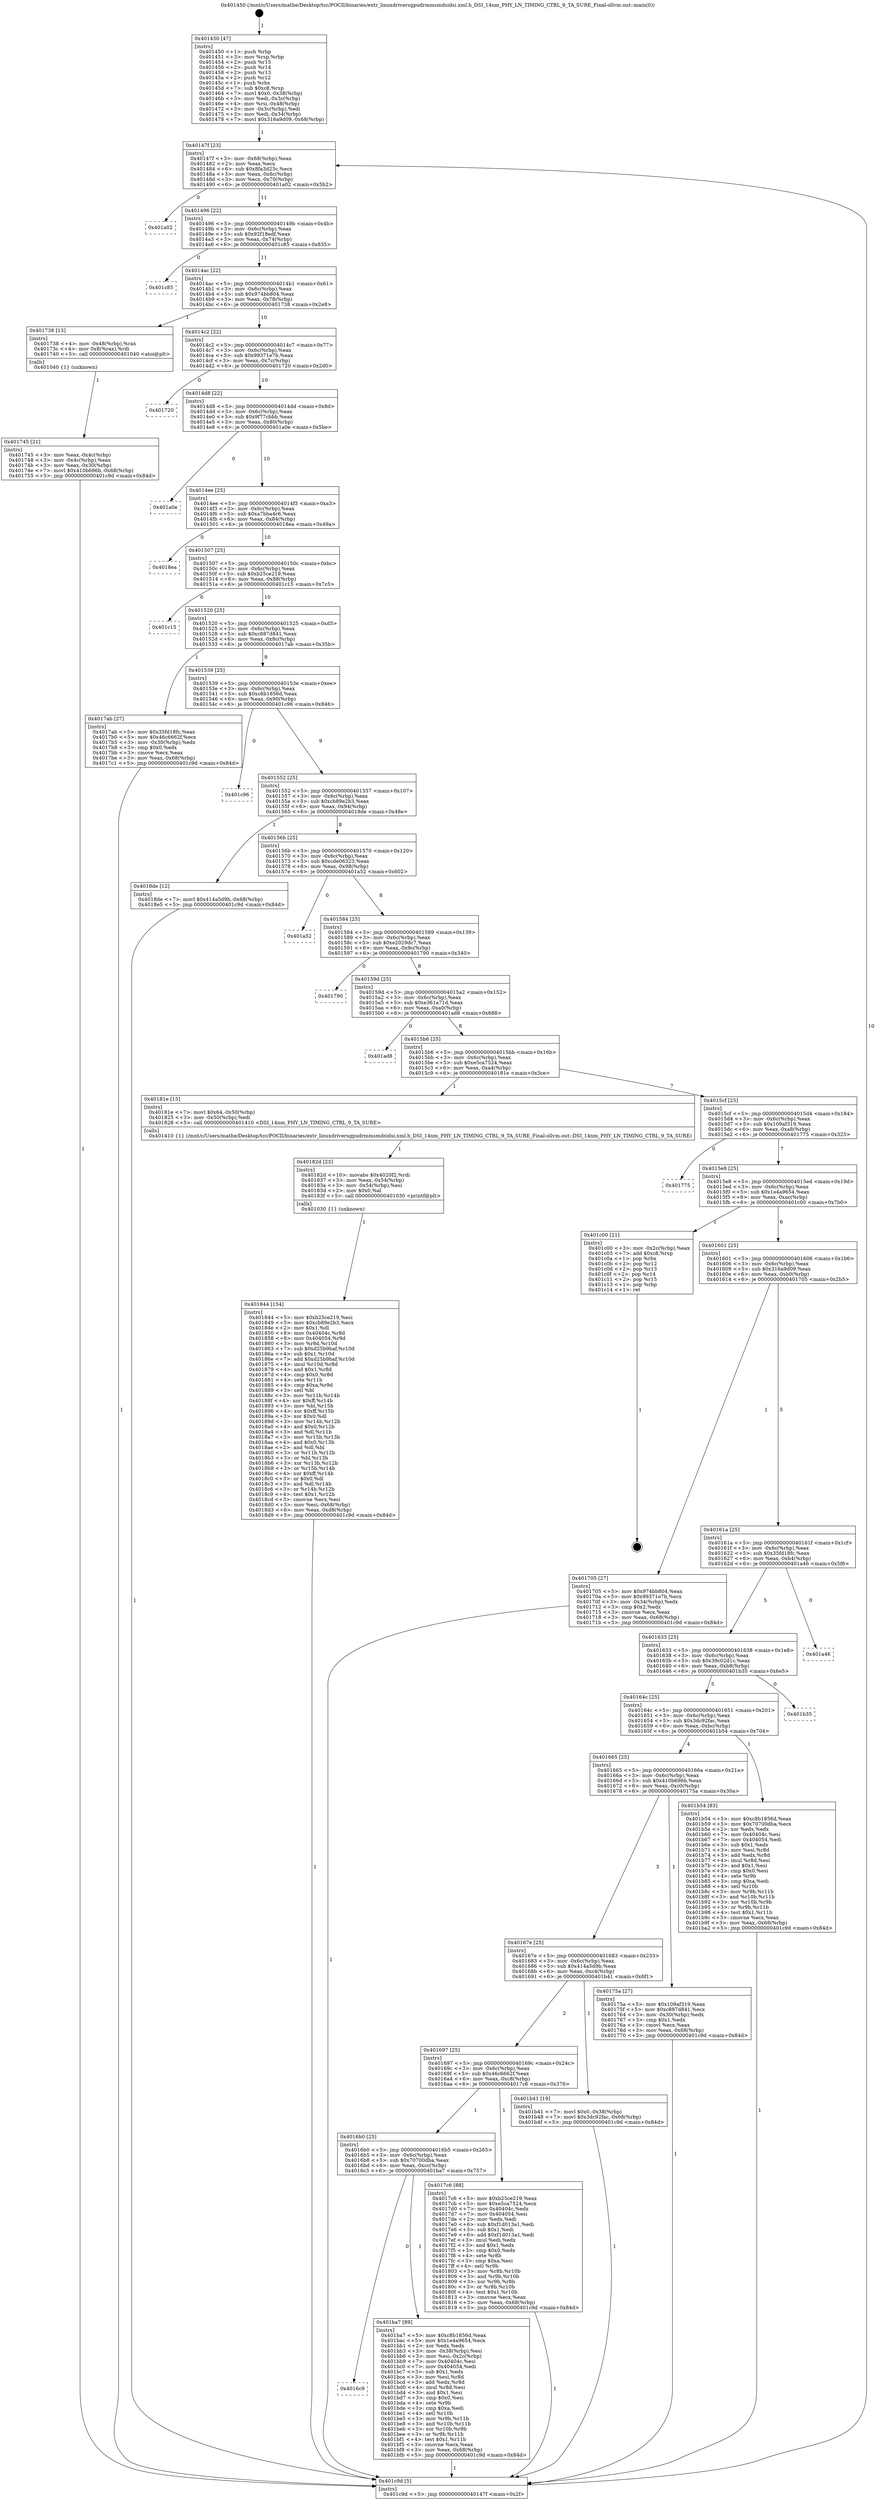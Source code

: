 digraph "0x401450" {
  label = "0x401450 (/mnt/c/Users/mathe/Desktop/tcc/POCII/binaries/extr_linuxdriversgpudrmmsmdsidsi.xml.h_DSI_14nm_PHY_LN_TIMING_CTRL_9_TA_SURE_Final-ollvm.out::main(0))"
  labelloc = "t"
  node[shape=record]

  Entry [label="",width=0.3,height=0.3,shape=circle,fillcolor=black,style=filled]
  "0x40147f" [label="{
     0x40147f [23]\l
     | [instrs]\l
     &nbsp;&nbsp;0x40147f \<+3\>: mov -0x68(%rbp),%eax\l
     &nbsp;&nbsp;0x401482 \<+2\>: mov %eax,%ecx\l
     &nbsp;&nbsp;0x401484 \<+6\>: sub $0x8fa3d23c,%ecx\l
     &nbsp;&nbsp;0x40148a \<+3\>: mov %eax,-0x6c(%rbp)\l
     &nbsp;&nbsp;0x40148d \<+3\>: mov %ecx,-0x70(%rbp)\l
     &nbsp;&nbsp;0x401490 \<+6\>: je 0000000000401a02 \<main+0x5b2\>\l
  }"]
  "0x401a02" [label="{
     0x401a02\l
  }", style=dashed]
  "0x401496" [label="{
     0x401496 [22]\l
     | [instrs]\l
     &nbsp;&nbsp;0x401496 \<+5\>: jmp 000000000040149b \<main+0x4b\>\l
     &nbsp;&nbsp;0x40149b \<+3\>: mov -0x6c(%rbp),%eax\l
     &nbsp;&nbsp;0x40149e \<+5\>: sub $0x92f18edf,%eax\l
     &nbsp;&nbsp;0x4014a3 \<+3\>: mov %eax,-0x74(%rbp)\l
     &nbsp;&nbsp;0x4014a6 \<+6\>: je 0000000000401c85 \<main+0x835\>\l
  }"]
  Exit [label="",width=0.3,height=0.3,shape=circle,fillcolor=black,style=filled,peripheries=2]
  "0x401c85" [label="{
     0x401c85\l
  }", style=dashed]
  "0x4014ac" [label="{
     0x4014ac [22]\l
     | [instrs]\l
     &nbsp;&nbsp;0x4014ac \<+5\>: jmp 00000000004014b1 \<main+0x61\>\l
     &nbsp;&nbsp;0x4014b1 \<+3\>: mov -0x6c(%rbp),%eax\l
     &nbsp;&nbsp;0x4014b4 \<+5\>: sub $0x974bb804,%eax\l
     &nbsp;&nbsp;0x4014b9 \<+3\>: mov %eax,-0x78(%rbp)\l
     &nbsp;&nbsp;0x4014bc \<+6\>: je 0000000000401738 \<main+0x2e8\>\l
  }"]
  "0x4016c9" [label="{
     0x4016c9\l
  }", style=dashed]
  "0x401738" [label="{
     0x401738 [13]\l
     | [instrs]\l
     &nbsp;&nbsp;0x401738 \<+4\>: mov -0x48(%rbp),%rax\l
     &nbsp;&nbsp;0x40173c \<+4\>: mov 0x8(%rax),%rdi\l
     &nbsp;&nbsp;0x401740 \<+5\>: call 0000000000401040 \<atoi@plt\>\l
     | [calls]\l
     &nbsp;&nbsp;0x401040 \{1\} (unknown)\l
  }"]
  "0x4014c2" [label="{
     0x4014c2 [22]\l
     | [instrs]\l
     &nbsp;&nbsp;0x4014c2 \<+5\>: jmp 00000000004014c7 \<main+0x77\>\l
     &nbsp;&nbsp;0x4014c7 \<+3\>: mov -0x6c(%rbp),%eax\l
     &nbsp;&nbsp;0x4014ca \<+5\>: sub $0x99371e7b,%eax\l
     &nbsp;&nbsp;0x4014cf \<+3\>: mov %eax,-0x7c(%rbp)\l
     &nbsp;&nbsp;0x4014d2 \<+6\>: je 0000000000401720 \<main+0x2d0\>\l
  }"]
  "0x401ba7" [label="{
     0x401ba7 [89]\l
     | [instrs]\l
     &nbsp;&nbsp;0x401ba7 \<+5\>: mov $0xc8b1856d,%eax\l
     &nbsp;&nbsp;0x401bac \<+5\>: mov $0x1e4a9654,%ecx\l
     &nbsp;&nbsp;0x401bb1 \<+2\>: xor %edx,%edx\l
     &nbsp;&nbsp;0x401bb3 \<+3\>: mov -0x38(%rbp),%esi\l
     &nbsp;&nbsp;0x401bb6 \<+3\>: mov %esi,-0x2c(%rbp)\l
     &nbsp;&nbsp;0x401bb9 \<+7\>: mov 0x40404c,%esi\l
     &nbsp;&nbsp;0x401bc0 \<+7\>: mov 0x404054,%edi\l
     &nbsp;&nbsp;0x401bc7 \<+3\>: sub $0x1,%edx\l
     &nbsp;&nbsp;0x401bca \<+3\>: mov %esi,%r8d\l
     &nbsp;&nbsp;0x401bcd \<+3\>: add %edx,%r8d\l
     &nbsp;&nbsp;0x401bd0 \<+4\>: imul %r8d,%esi\l
     &nbsp;&nbsp;0x401bd4 \<+3\>: and $0x1,%esi\l
     &nbsp;&nbsp;0x401bd7 \<+3\>: cmp $0x0,%esi\l
     &nbsp;&nbsp;0x401bda \<+4\>: sete %r9b\l
     &nbsp;&nbsp;0x401bde \<+3\>: cmp $0xa,%edi\l
     &nbsp;&nbsp;0x401be1 \<+4\>: setl %r10b\l
     &nbsp;&nbsp;0x401be5 \<+3\>: mov %r9b,%r11b\l
     &nbsp;&nbsp;0x401be8 \<+3\>: and %r10b,%r11b\l
     &nbsp;&nbsp;0x401beb \<+3\>: xor %r10b,%r9b\l
     &nbsp;&nbsp;0x401bee \<+3\>: or %r9b,%r11b\l
     &nbsp;&nbsp;0x401bf1 \<+4\>: test $0x1,%r11b\l
     &nbsp;&nbsp;0x401bf5 \<+3\>: cmovne %ecx,%eax\l
     &nbsp;&nbsp;0x401bf8 \<+3\>: mov %eax,-0x68(%rbp)\l
     &nbsp;&nbsp;0x401bfb \<+5\>: jmp 0000000000401c9d \<main+0x84d\>\l
  }"]
  "0x401720" [label="{
     0x401720\l
  }", style=dashed]
  "0x4014d8" [label="{
     0x4014d8 [22]\l
     | [instrs]\l
     &nbsp;&nbsp;0x4014d8 \<+5\>: jmp 00000000004014dd \<main+0x8d\>\l
     &nbsp;&nbsp;0x4014dd \<+3\>: mov -0x6c(%rbp),%eax\l
     &nbsp;&nbsp;0x4014e0 \<+5\>: sub $0x9f77cbbb,%eax\l
     &nbsp;&nbsp;0x4014e5 \<+3\>: mov %eax,-0x80(%rbp)\l
     &nbsp;&nbsp;0x4014e8 \<+6\>: je 0000000000401a0e \<main+0x5be\>\l
  }"]
  "0x401844" [label="{
     0x401844 [154]\l
     | [instrs]\l
     &nbsp;&nbsp;0x401844 \<+5\>: mov $0xb25ce219,%esi\l
     &nbsp;&nbsp;0x401849 \<+5\>: mov $0xcb89e2b3,%ecx\l
     &nbsp;&nbsp;0x40184e \<+2\>: mov $0x1,%dl\l
     &nbsp;&nbsp;0x401850 \<+8\>: mov 0x40404c,%r8d\l
     &nbsp;&nbsp;0x401858 \<+8\>: mov 0x404054,%r9d\l
     &nbsp;&nbsp;0x401860 \<+3\>: mov %r8d,%r10d\l
     &nbsp;&nbsp;0x401863 \<+7\>: sub $0xd25b9baf,%r10d\l
     &nbsp;&nbsp;0x40186a \<+4\>: sub $0x1,%r10d\l
     &nbsp;&nbsp;0x40186e \<+7\>: add $0xd25b9baf,%r10d\l
     &nbsp;&nbsp;0x401875 \<+4\>: imul %r10d,%r8d\l
     &nbsp;&nbsp;0x401879 \<+4\>: and $0x1,%r8d\l
     &nbsp;&nbsp;0x40187d \<+4\>: cmp $0x0,%r8d\l
     &nbsp;&nbsp;0x401881 \<+4\>: sete %r11b\l
     &nbsp;&nbsp;0x401885 \<+4\>: cmp $0xa,%r9d\l
     &nbsp;&nbsp;0x401889 \<+3\>: setl %bl\l
     &nbsp;&nbsp;0x40188c \<+3\>: mov %r11b,%r14b\l
     &nbsp;&nbsp;0x40188f \<+4\>: xor $0xff,%r14b\l
     &nbsp;&nbsp;0x401893 \<+3\>: mov %bl,%r15b\l
     &nbsp;&nbsp;0x401896 \<+4\>: xor $0xff,%r15b\l
     &nbsp;&nbsp;0x40189a \<+3\>: xor $0x0,%dl\l
     &nbsp;&nbsp;0x40189d \<+3\>: mov %r14b,%r12b\l
     &nbsp;&nbsp;0x4018a0 \<+4\>: and $0x0,%r12b\l
     &nbsp;&nbsp;0x4018a4 \<+3\>: and %dl,%r11b\l
     &nbsp;&nbsp;0x4018a7 \<+3\>: mov %r15b,%r13b\l
     &nbsp;&nbsp;0x4018aa \<+4\>: and $0x0,%r13b\l
     &nbsp;&nbsp;0x4018ae \<+2\>: and %dl,%bl\l
     &nbsp;&nbsp;0x4018b0 \<+3\>: or %r11b,%r12b\l
     &nbsp;&nbsp;0x4018b3 \<+3\>: or %bl,%r13b\l
     &nbsp;&nbsp;0x4018b6 \<+3\>: xor %r13b,%r12b\l
     &nbsp;&nbsp;0x4018b9 \<+3\>: or %r15b,%r14b\l
     &nbsp;&nbsp;0x4018bc \<+4\>: xor $0xff,%r14b\l
     &nbsp;&nbsp;0x4018c0 \<+3\>: or $0x0,%dl\l
     &nbsp;&nbsp;0x4018c3 \<+3\>: and %dl,%r14b\l
     &nbsp;&nbsp;0x4018c6 \<+3\>: or %r14b,%r12b\l
     &nbsp;&nbsp;0x4018c9 \<+4\>: test $0x1,%r12b\l
     &nbsp;&nbsp;0x4018cd \<+3\>: cmovne %ecx,%esi\l
     &nbsp;&nbsp;0x4018d0 \<+3\>: mov %esi,-0x68(%rbp)\l
     &nbsp;&nbsp;0x4018d3 \<+6\>: mov %eax,-0xd8(%rbp)\l
     &nbsp;&nbsp;0x4018d9 \<+5\>: jmp 0000000000401c9d \<main+0x84d\>\l
  }"]
  "0x401a0e" [label="{
     0x401a0e\l
  }", style=dashed]
  "0x4014ee" [label="{
     0x4014ee [25]\l
     | [instrs]\l
     &nbsp;&nbsp;0x4014ee \<+5\>: jmp 00000000004014f3 \<main+0xa3\>\l
     &nbsp;&nbsp;0x4014f3 \<+3\>: mov -0x6c(%rbp),%eax\l
     &nbsp;&nbsp;0x4014f6 \<+5\>: sub $0xa7bba4c6,%eax\l
     &nbsp;&nbsp;0x4014fb \<+6\>: mov %eax,-0x84(%rbp)\l
     &nbsp;&nbsp;0x401501 \<+6\>: je 00000000004018ea \<main+0x49a\>\l
  }"]
  "0x40182d" [label="{
     0x40182d [23]\l
     | [instrs]\l
     &nbsp;&nbsp;0x40182d \<+10\>: movabs $0x4020f2,%rdi\l
     &nbsp;&nbsp;0x401837 \<+3\>: mov %eax,-0x54(%rbp)\l
     &nbsp;&nbsp;0x40183a \<+3\>: mov -0x54(%rbp),%esi\l
     &nbsp;&nbsp;0x40183d \<+2\>: mov $0x0,%al\l
     &nbsp;&nbsp;0x40183f \<+5\>: call 0000000000401030 \<printf@plt\>\l
     | [calls]\l
     &nbsp;&nbsp;0x401030 \{1\} (unknown)\l
  }"]
  "0x4018ea" [label="{
     0x4018ea\l
  }", style=dashed]
  "0x401507" [label="{
     0x401507 [25]\l
     | [instrs]\l
     &nbsp;&nbsp;0x401507 \<+5\>: jmp 000000000040150c \<main+0xbc\>\l
     &nbsp;&nbsp;0x40150c \<+3\>: mov -0x6c(%rbp),%eax\l
     &nbsp;&nbsp;0x40150f \<+5\>: sub $0xb25ce219,%eax\l
     &nbsp;&nbsp;0x401514 \<+6\>: mov %eax,-0x88(%rbp)\l
     &nbsp;&nbsp;0x40151a \<+6\>: je 0000000000401c15 \<main+0x7c5\>\l
  }"]
  "0x4016b0" [label="{
     0x4016b0 [25]\l
     | [instrs]\l
     &nbsp;&nbsp;0x4016b0 \<+5\>: jmp 00000000004016b5 \<main+0x265\>\l
     &nbsp;&nbsp;0x4016b5 \<+3\>: mov -0x6c(%rbp),%eax\l
     &nbsp;&nbsp;0x4016b8 \<+5\>: sub $0x70700dba,%eax\l
     &nbsp;&nbsp;0x4016bd \<+6\>: mov %eax,-0xcc(%rbp)\l
     &nbsp;&nbsp;0x4016c3 \<+6\>: je 0000000000401ba7 \<main+0x757\>\l
  }"]
  "0x401c15" [label="{
     0x401c15\l
  }", style=dashed]
  "0x401520" [label="{
     0x401520 [25]\l
     | [instrs]\l
     &nbsp;&nbsp;0x401520 \<+5\>: jmp 0000000000401525 \<main+0xd5\>\l
     &nbsp;&nbsp;0x401525 \<+3\>: mov -0x6c(%rbp),%eax\l
     &nbsp;&nbsp;0x401528 \<+5\>: sub $0xc887d841,%eax\l
     &nbsp;&nbsp;0x40152d \<+6\>: mov %eax,-0x8c(%rbp)\l
     &nbsp;&nbsp;0x401533 \<+6\>: je 00000000004017ab \<main+0x35b\>\l
  }"]
  "0x4017c6" [label="{
     0x4017c6 [88]\l
     | [instrs]\l
     &nbsp;&nbsp;0x4017c6 \<+5\>: mov $0xb25ce219,%eax\l
     &nbsp;&nbsp;0x4017cb \<+5\>: mov $0xe5ca7524,%ecx\l
     &nbsp;&nbsp;0x4017d0 \<+7\>: mov 0x40404c,%edx\l
     &nbsp;&nbsp;0x4017d7 \<+7\>: mov 0x404054,%esi\l
     &nbsp;&nbsp;0x4017de \<+2\>: mov %edx,%edi\l
     &nbsp;&nbsp;0x4017e0 \<+6\>: sub $0xf1d013a1,%edi\l
     &nbsp;&nbsp;0x4017e6 \<+3\>: sub $0x1,%edi\l
     &nbsp;&nbsp;0x4017e9 \<+6\>: add $0xf1d013a1,%edi\l
     &nbsp;&nbsp;0x4017ef \<+3\>: imul %edi,%edx\l
     &nbsp;&nbsp;0x4017f2 \<+3\>: and $0x1,%edx\l
     &nbsp;&nbsp;0x4017f5 \<+3\>: cmp $0x0,%edx\l
     &nbsp;&nbsp;0x4017f8 \<+4\>: sete %r8b\l
     &nbsp;&nbsp;0x4017fc \<+3\>: cmp $0xa,%esi\l
     &nbsp;&nbsp;0x4017ff \<+4\>: setl %r9b\l
     &nbsp;&nbsp;0x401803 \<+3\>: mov %r8b,%r10b\l
     &nbsp;&nbsp;0x401806 \<+3\>: and %r9b,%r10b\l
     &nbsp;&nbsp;0x401809 \<+3\>: xor %r9b,%r8b\l
     &nbsp;&nbsp;0x40180c \<+3\>: or %r8b,%r10b\l
     &nbsp;&nbsp;0x40180f \<+4\>: test $0x1,%r10b\l
     &nbsp;&nbsp;0x401813 \<+3\>: cmovne %ecx,%eax\l
     &nbsp;&nbsp;0x401816 \<+3\>: mov %eax,-0x68(%rbp)\l
     &nbsp;&nbsp;0x401819 \<+5\>: jmp 0000000000401c9d \<main+0x84d\>\l
  }"]
  "0x4017ab" [label="{
     0x4017ab [27]\l
     | [instrs]\l
     &nbsp;&nbsp;0x4017ab \<+5\>: mov $0x35fd18fc,%eax\l
     &nbsp;&nbsp;0x4017b0 \<+5\>: mov $0x46c6662f,%ecx\l
     &nbsp;&nbsp;0x4017b5 \<+3\>: mov -0x30(%rbp),%edx\l
     &nbsp;&nbsp;0x4017b8 \<+3\>: cmp $0x0,%edx\l
     &nbsp;&nbsp;0x4017bb \<+3\>: cmove %ecx,%eax\l
     &nbsp;&nbsp;0x4017be \<+3\>: mov %eax,-0x68(%rbp)\l
     &nbsp;&nbsp;0x4017c1 \<+5\>: jmp 0000000000401c9d \<main+0x84d\>\l
  }"]
  "0x401539" [label="{
     0x401539 [25]\l
     | [instrs]\l
     &nbsp;&nbsp;0x401539 \<+5\>: jmp 000000000040153e \<main+0xee\>\l
     &nbsp;&nbsp;0x40153e \<+3\>: mov -0x6c(%rbp),%eax\l
     &nbsp;&nbsp;0x401541 \<+5\>: sub $0xc8b1856d,%eax\l
     &nbsp;&nbsp;0x401546 \<+6\>: mov %eax,-0x90(%rbp)\l
     &nbsp;&nbsp;0x40154c \<+6\>: je 0000000000401c96 \<main+0x846\>\l
  }"]
  "0x401697" [label="{
     0x401697 [25]\l
     | [instrs]\l
     &nbsp;&nbsp;0x401697 \<+5\>: jmp 000000000040169c \<main+0x24c\>\l
     &nbsp;&nbsp;0x40169c \<+3\>: mov -0x6c(%rbp),%eax\l
     &nbsp;&nbsp;0x40169f \<+5\>: sub $0x46c6662f,%eax\l
     &nbsp;&nbsp;0x4016a4 \<+6\>: mov %eax,-0xc8(%rbp)\l
     &nbsp;&nbsp;0x4016aa \<+6\>: je 00000000004017c6 \<main+0x376\>\l
  }"]
  "0x401c96" [label="{
     0x401c96\l
  }", style=dashed]
  "0x401552" [label="{
     0x401552 [25]\l
     | [instrs]\l
     &nbsp;&nbsp;0x401552 \<+5\>: jmp 0000000000401557 \<main+0x107\>\l
     &nbsp;&nbsp;0x401557 \<+3\>: mov -0x6c(%rbp),%eax\l
     &nbsp;&nbsp;0x40155a \<+5\>: sub $0xcb89e2b3,%eax\l
     &nbsp;&nbsp;0x40155f \<+6\>: mov %eax,-0x94(%rbp)\l
     &nbsp;&nbsp;0x401565 \<+6\>: je 00000000004018de \<main+0x48e\>\l
  }"]
  "0x401b41" [label="{
     0x401b41 [19]\l
     | [instrs]\l
     &nbsp;&nbsp;0x401b41 \<+7\>: movl $0x0,-0x38(%rbp)\l
     &nbsp;&nbsp;0x401b48 \<+7\>: movl $0x3dc92fac,-0x68(%rbp)\l
     &nbsp;&nbsp;0x401b4f \<+5\>: jmp 0000000000401c9d \<main+0x84d\>\l
  }"]
  "0x4018de" [label="{
     0x4018de [12]\l
     | [instrs]\l
     &nbsp;&nbsp;0x4018de \<+7\>: movl $0x414a5d9b,-0x68(%rbp)\l
     &nbsp;&nbsp;0x4018e5 \<+5\>: jmp 0000000000401c9d \<main+0x84d\>\l
  }"]
  "0x40156b" [label="{
     0x40156b [25]\l
     | [instrs]\l
     &nbsp;&nbsp;0x40156b \<+5\>: jmp 0000000000401570 \<main+0x120\>\l
     &nbsp;&nbsp;0x401570 \<+3\>: mov -0x6c(%rbp),%eax\l
     &nbsp;&nbsp;0x401573 \<+5\>: sub $0xcde06323,%eax\l
     &nbsp;&nbsp;0x401578 \<+6\>: mov %eax,-0x98(%rbp)\l
     &nbsp;&nbsp;0x40157e \<+6\>: je 0000000000401a52 \<main+0x602\>\l
  }"]
  "0x40167e" [label="{
     0x40167e [25]\l
     | [instrs]\l
     &nbsp;&nbsp;0x40167e \<+5\>: jmp 0000000000401683 \<main+0x233\>\l
     &nbsp;&nbsp;0x401683 \<+3\>: mov -0x6c(%rbp),%eax\l
     &nbsp;&nbsp;0x401686 \<+5\>: sub $0x414a5d9b,%eax\l
     &nbsp;&nbsp;0x40168b \<+6\>: mov %eax,-0xc4(%rbp)\l
     &nbsp;&nbsp;0x401691 \<+6\>: je 0000000000401b41 \<main+0x6f1\>\l
  }"]
  "0x401a52" [label="{
     0x401a52\l
  }", style=dashed]
  "0x401584" [label="{
     0x401584 [25]\l
     | [instrs]\l
     &nbsp;&nbsp;0x401584 \<+5\>: jmp 0000000000401589 \<main+0x139\>\l
     &nbsp;&nbsp;0x401589 \<+3\>: mov -0x6c(%rbp),%eax\l
     &nbsp;&nbsp;0x40158c \<+5\>: sub $0xe2029dc7,%eax\l
     &nbsp;&nbsp;0x401591 \<+6\>: mov %eax,-0x9c(%rbp)\l
     &nbsp;&nbsp;0x401597 \<+6\>: je 0000000000401790 \<main+0x340\>\l
  }"]
  "0x40175a" [label="{
     0x40175a [27]\l
     | [instrs]\l
     &nbsp;&nbsp;0x40175a \<+5\>: mov $0x109af319,%eax\l
     &nbsp;&nbsp;0x40175f \<+5\>: mov $0xc887d841,%ecx\l
     &nbsp;&nbsp;0x401764 \<+3\>: mov -0x30(%rbp),%edx\l
     &nbsp;&nbsp;0x401767 \<+3\>: cmp $0x1,%edx\l
     &nbsp;&nbsp;0x40176a \<+3\>: cmovl %ecx,%eax\l
     &nbsp;&nbsp;0x40176d \<+3\>: mov %eax,-0x68(%rbp)\l
     &nbsp;&nbsp;0x401770 \<+5\>: jmp 0000000000401c9d \<main+0x84d\>\l
  }"]
  "0x401790" [label="{
     0x401790\l
  }", style=dashed]
  "0x40159d" [label="{
     0x40159d [25]\l
     | [instrs]\l
     &nbsp;&nbsp;0x40159d \<+5\>: jmp 00000000004015a2 \<main+0x152\>\l
     &nbsp;&nbsp;0x4015a2 \<+3\>: mov -0x6c(%rbp),%eax\l
     &nbsp;&nbsp;0x4015a5 \<+5\>: sub $0xe361a71d,%eax\l
     &nbsp;&nbsp;0x4015aa \<+6\>: mov %eax,-0xa0(%rbp)\l
     &nbsp;&nbsp;0x4015b0 \<+6\>: je 0000000000401ad8 \<main+0x688\>\l
  }"]
  "0x401665" [label="{
     0x401665 [25]\l
     | [instrs]\l
     &nbsp;&nbsp;0x401665 \<+5\>: jmp 000000000040166a \<main+0x21a\>\l
     &nbsp;&nbsp;0x40166a \<+3\>: mov -0x6c(%rbp),%eax\l
     &nbsp;&nbsp;0x40166d \<+5\>: sub $0x410b696b,%eax\l
     &nbsp;&nbsp;0x401672 \<+6\>: mov %eax,-0xc0(%rbp)\l
     &nbsp;&nbsp;0x401678 \<+6\>: je 000000000040175a \<main+0x30a\>\l
  }"]
  "0x401ad8" [label="{
     0x401ad8\l
  }", style=dashed]
  "0x4015b6" [label="{
     0x4015b6 [25]\l
     | [instrs]\l
     &nbsp;&nbsp;0x4015b6 \<+5\>: jmp 00000000004015bb \<main+0x16b\>\l
     &nbsp;&nbsp;0x4015bb \<+3\>: mov -0x6c(%rbp),%eax\l
     &nbsp;&nbsp;0x4015be \<+5\>: sub $0xe5ca7524,%eax\l
     &nbsp;&nbsp;0x4015c3 \<+6\>: mov %eax,-0xa4(%rbp)\l
     &nbsp;&nbsp;0x4015c9 \<+6\>: je 000000000040181e \<main+0x3ce\>\l
  }"]
  "0x401b54" [label="{
     0x401b54 [83]\l
     | [instrs]\l
     &nbsp;&nbsp;0x401b54 \<+5\>: mov $0xc8b1856d,%eax\l
     &nbsp;&nbsp;0x401b59 \<+5\>: mov $0x70700dba,%ecx\l
     &nbsp;&nbsp;0x401b5e \<+2\>: xor %edx,%edx\l
     &nbsp;&nbsp;0x401b60 \<+7\>: mov 0x40404c,%esi\l
     &nbsp;&nbsp;0x401b67 \<+7\>: mov 0x404054,%edi\l
     &nbsp;&nbsp;0x401b6e \<+3\>: sub $0x1,%edx\l
     &nbsp;&nbsp;0x401b71 \<+3\>: mov %esi,%r8d\l
     &nbsp;&nbsp;0x401b74 \<+3\>: add %edx,%r8d\l
     &nbsp;&nbsp;0x401b77 \<+4\>: imul %r8d,%esi\l
     &nbsp;&nbsp;0x401b7b \<+3\>: and $0x1,%esi\l
     &nbsp;&nbsp;0x401b7e \<+3\>: cmp $0x0,%esi\l
     &nbsp;&nbsp;0x401b81 \<+4\>: sete %r9b\l
     &nbsp;&nbsp;0x401b85 \<+3\>: cmp $0xa,%edi\l
     &nbsp;&nbsp;0x401b88 \<+4\>: setl %r10b\l
     &nbsp;&nbsp;0x401b8c \<+3\>: mov %r9b,%r11b\l
     &nbsp;&nbsp;0x401b8f \<+3\>: and %r10b,%r11b\l
     &nbsp;&nbsp;0x401b92 \<+3\>: xor %r10b,%r9b\l
     &nbsp;&nbsp;0x401b95 \<+3\>: or %r9b,%r11b\l
     &nbsp;&nbsp;0x401b98 \<+4\>: test $0x1,%r11b\l
     &nbsp;&nbsp;0x401b9c \<+3\>: cmovne %ecx,%eax\l
     &nbsp;&nbsp;0x401b9f \<+3\>: mov %eax,-0x68(%rbp)\l
     &nbsp;&nbsp;0x401ba2 \<+5\>: jmp 0000000000401c9d \<main+0x84d\>\l
  }"]
  "0x40181e" [label="{
     0x40181e [15]\l
     | [instrs]\l
     &nbsp;&nbsp;0x40181e \<+7\>: movl $0x64,-0x50(%rbp)\l
     &nbsp;&nbsp;0x401825 \<+3\>: mov -0x50(%rbp),%edi\l
     &nbsp;&nbsp;0x401828 \<+5\>: call 0000000000401410 \<DSI_14nm_PHY_LN_TIMING_CTRL_9_TA_SURE\>\l
     | [calls]\l
     &nbsp;&nbsp;0x401410 \{1\} (/mnt/c/Users/mathe/Desktop/tcc/POCII/binaries/extr_linuxdriversgpudrmmsmdsidsi.xml.h_DSI_14nm_PHY_LN_TIMING_CTRL_9_TA_SURE_Final-ollvm.out::DSI_14nm_PHY_LN_TIMING_CTRL_9_TA_SURE)\l
  }"]
  "0x4015cf" [label="{
     0x4015cf [25]\l
     | [instrs]\l
     &nbsp;&nbsp;0x4015cf \<+5\>: jmp 00000000004015d4 \<main+0x184\>\l
     &nbsp;&nbsp;0x4015d4 \<+3\>: mov -0x6c(%rbp),%eax\l
     &nbsp;&nbsp;0x4015d7 \<+5\>: sub $0x109af319,%eax\l
     &nbsp;&nbsp;0x4015dc \<+6\>: mov %eax,-0xa8(%rbp)\l
     &nbsp;&nbsp;0x4015e2 \<+6\>: je 0000000000401775 \<main+0x325\>\l
  }"]
  "0x40164c" [label="{
     0x40164c [25]\l
     | [instrs]\l
     &nbsp;&nbsp;0x40164c \<+5\>: jmp 0000000000401651 \<main+0x201\>\l
     &nbsp;&nbsp;0x401651 \<+3\>: mov -0x6c(%rbp),%eax\l
     &nbsp;&nbsp;0x401654 \<+5\>: sub $0x3dc92fac,%eax\l
     &nbsp;&nbsp;0x401659 \<+6\>: mov %eax,-0xbc(%rbp)\l
     &nbsp;&nbsp;0x40165f \<+6\>: je 0000000000401b54 \<main+0x704\>\l
  }"]
  "0x401775" [label="{
     0x401775\l
  }", style=dashed]
  "0x4015e8" [label="{
     0x4015e8 [25]\l
     | [instrs]\l
     &nbsp;&nbsp;0x4015e8 \<+5\>: jmp 00000000004015ed \<main+0x19d\>\l
     &nbsp;&nbsp;0x4015ed \<+3\>: mov -0x6c(%rbp),%eax\l
     &nbsp;&nbsp;0x4015f0 \<+5\>: sub $0x1e4a9654,%eax\l
     &nbsp;&nbsp;0x4015f5 \<+6\>: mov %eax,-0xac(%rbp)\l
     &nbsp;&nbsp;0x4015fb \<+6\>: je 0000000000401c00 \<main+0x7b0\>\l
  }"]
  "0x401b35" [label="{
     0x401b35\l
  }", style=dashed]
  "0x401c00" [label="{
     0x401c00 [21]\l
     | [instrs]\l
     &nbsp;&nbsp;0x401c00 \<+3\>: mov -0x2c(%rbp),%eax\l
     &nbsp;&nbsp;0x401c03 \<+7\>: add $0xc8,%rsp\l
     &nbsp;&nbsp;0x401c0a \<+1\>: pop %rbx\l
     &nbsp;&nbsp;0x401c0b \<+2\>: pop %r12\l
     &nbsp;&nbsp;0x401c0d \<+2\>: pop %r13\l
     &nbsp;&nbsp;0x401c0f \<+2\>: pop %r14\l
     &nbsp;&nbsp;0x401c11 \<+2\>: pop %r15\l
     &nbsp;&nbsp;0x401c13 \<+1\>: pop %rbp\l
     &nbsp;&nbsp;0x401c14 \<+1\>: ret\l
  }"]
  "0x401601" [label="{
     0x401601 [25]\l
     | [instrs]\l
     &nbsp;&nbsp;0x401601 \<+5\>: jmp 0000000000401606 \<main+0x1b6\>\l
     &nbsp;&nbsp;0x401606 \<+3\>: mov -0x6c(%rbp),%eax\l
     &nbsp;&nbsp;0x401609 \<+5\>: sub $0x316a9d09,%eax\l
     &nbsp;&nbsp;0x40160e \<+6\>: mov %eax,-0xb0(%rbp)\l
     &nbsp;&nbsp;0x401614 \<+6\>: je 0000000000401705 \<main+0x2b5\>\l
  }"]
  "0x401633" [label="{
     0x401633 [25]\l
     | [instrs]\l
     &nbsp;&nbsp;0x401633 \<+5\>: jmp 0000000000401638 \<main+0x1e8\>\l
     &nbsp;&nbsp;0x401638 \<+3\>: mov -0x6c(%rbp),%eax\l
     &nbsp;&nbsp;0x40163b \<+5\>: sub $0x39c02d1c,%eax\l
     &nbsp;&nbsp;0x401640 \<+6\>: mov %eax,-0xb8(%rbp)\l
     &nbsp;&nbsp;0x401646 \<+6\>: je 0000000000401b35 \<main+0x6e5\>\l
  }"]
  "0x401705" [label="{
     0x401705 [27]\l
     | [instrs]\l
     &nbsp;&nbsp;0x401705 \<+5\>: mov $0x974bb804,%eax\l
     &nbsp;&nbsp;0x40170a \<+5\>: mov $0x99371e7b,%ecx\l
     &nbsp;&nbsp;0x40170f \<+3\>: mov -0x34(%rbp),%edx\l
     &nbsp;&nbsp;0x401712 \<+3\>: cmp $0x2,%edx\l
     &nbsp;&nbsp;0x401715 \<+3\>: cmovne %ecx,%eax\l
     &nbsp;&nbsp;0x401718 \<+3\>: mov %eax,-0x68(%rbp)\l
     &nbsp;&nbsp;0x40171b \<+5\>: jmp 0000000000401c9d \<main+0x84d\>\l
  }"]
  "0x40161a" [label="{
     0x40161a [25]\l
     | [instrs]\l
     &nbsp;&nbsp;0x40161a \<+5\>: jmp 000000000040161f \<main+0x1cf\>\l
     &nbsp;&nbsp;0x40161f \<+3\>: mov -0x6c(%rbp),%eax\l
     &nbsp;&nbsp;0x401622 \<+5\>: sub $0x35fd18fc,%eax\l
     &nbsp;&nbsp;0x401627 \<+6\>: mov %eax,-0xb4(%rbp)\l
     &nbsp;&nbsp;0x40162d \<+6\>: je 0000000000401a46 \<main+0x5f6\>\l
  }"]
  "0x401c9d" [label="{
     0x401c9d [5]\l
     | [instrs]\l
     &nbsp;&nbsp;0x401c9d \<+5\>: jmp 000000000040147f \<main+0x2f\>\l
  }"]
  "0x401450" [label="{
     0x401450 [47]\l
     | [instrs]\l
     &nbsp;&nbsp;0x401450 \<+1\>: push %rbp\l
     &nbsp;&nbsp;0x401451 \<+3\>: mov %rsp,%rbp\l
     &nbsp;&nbsp;0x401454 \<+2\>: push %r15\l
     &nbsp;&nbsp;0x401456 \<+2\>: push %r14\l
     &nbsp;&nbsp;0x401458 \<+2\>: push %r13\l
     &nbsp;&nbsp;0x40145a \<+2\>: push %r12\l
     &nbsp;&nbsp;0x40145c \<+1\>: push %rbx\l
     &nbsp;&nbsp;0x40145d \<+7\>: sub $0xc8,%rsp\l
     &nbsp;&nbsp;0x401464 \<+7\>: movl $0x0,-0x38(%rbp)\l
     &nbsp;&nbsp;0x40146b \<+3\>: mov %edi,-0x3c(%rbp)\l
     &nbsp;&nbsp;0x40146e \<+4\>: mov %rsi,-0x48(%rbp)\l
     &nbsp;&nbsp;0x401472 \<+3\>: mov -0x3c(%rbp),%edi\l
     &nbsp;&nbsp;0x401475 \<+3\>: mov %edi,-0x34(%rbp)\l
     &nbsp;&nbsp;0x401478 \<+7\>: movl $0x316a9d09,-0x68(%rbp)\l
  }"]
  "0x401745" [label="{
     0x401745 [21]\l
     | [instrs]\l
     &nbsp;&nbsp;0x401745 \<+3\>: mov %eax,-0x4c(%rbp)\l
     &nbsp;&nbsp;0x401748 \<+3\>: mov -0x4c(%rbp),%eax\l
     &nbsp;&nbsp;0x40174b \<+3\>: mov %eax,-0x30(%rbp)\l
     &nbsp;&nbsp;0x40174e \<+7\>: movl $0x410b696b,-0x68(%rbp)\l
     &nbsp;&nbsp;0x401755 \<+5\>: jmp 0000000000401c9d \<main+0x84d\>\l
  }"]
  "0x401a46" [label="{
     0x401a46\l
  }", style=dashed]
  Entry -> "0x401450" [label=" 1"]
  "0x40147f" -> "0x401a02" [label=" 0"]
  "0x40147f" -> "0x401496" [label=" 11"]
  "0x401c00" -> Exit [label=" 1"]
  "0x401496" -> "0x401c85" [label=" 0"]
  "0x401496" -> "0x4014ac" [label=" 11"]
  "0x401ba7" -> "0x401c9d" [label=" 1"]
  "0x4014ac" -> "0x401738" [label=" 1"]
  "0x4014ac" -> "0x4014c2" [label=" 10"]
  "0x4016b0" -> "0x4016c9" [label=" 0"]
  "0x4014c2" -> "0x401720" [label=" 0"]
  "0x4014c2" -> "0x4014d8" [label=" 10"]
  "0x4016b0" -> "0x401ba7" [label=" 1"]
  "0x4014d8" -> "0x401a0e" [label=" 0"]
  "0x4014d8" -> "0x4014ee" [label=" 10"]
  "0x401b54" -> "0x401c9d" [label=" 1"]
  "0x4014ee" -> "0x4018ea" [label=" 0"]
  "0x4014ee" -> "0x401507" [label=" 10"]
  "0x401b41" -> "0x401c9d" [label=" 1"]
  "0x401507" -> "0x401c15" [label=" 0"]
  "0x401507" -> "0x401520" [label=" 10"]
  "0x4018de" -> "0x401c9d" [label=" 1"]
  "0x401520" -> "0x4017ab" [label=" 1"]
  "0x401520" -> "0x401539" [label=" 9"]
  "0x401844" -> "0x401c9d" [label=" 1"]
  "0x401539" -> "0x401c96" [label=" 0"]
  "0x401539" -> "0x401552" [label=" 9"]
  "0x40181e" -> "0x40182d" [label=" 1"]
  "0x401552" -> "0x4018de" [label=" 1"]
  "0x401552" -> "0x40156b" [label=" 8"]
  "0x4017c6" -> "0x401c9d" [label=" 1"]
  "0x40156b" -> "0x401a52" [label=" 0"]
  "0x40156b" -> "0x401584" [label=" 8"]
  "0x401697" -> "0x4017c6" [label=" 1"]
  "0x401584" -> "0x401790" [label=" 0"]
  "0x401584" -> "0x40159d" [label=" 8"]
  "0x40182d" -> "0x401844" [label=" 1"]
  "0x40159d" -> "0x401ad8" [label=" 0"]
  "0x40159d" -> "0x4015b6" [label=" 8"]
  "0x40167e" -> "0x401b41" [label=" 1"]
  "0x4015b6" -> "0x40181e" [label=" 1"]
  "0x4015b6" -> "0x4015cf" [label=" 7"]
  "0x401697" -> "0x4016b0" [label=" 1"]
  "0x4015cf" -> "0x401775" [label=" 0"]
  "0x4015cf" -> "0x4015e8" [label=" 7"]
  "0x40175a" -> "0x401c9d" [label=" 1"]
  "0x4015e8" -> "0x401c00" [label=" 1"]
  "0x4015e8" -> "0x401601" [label=" 6"]
  "0x401665" -> "0x40167e" [label=" 3"]
  "0x401601" -> "0x401705" [label=" 1"]
  "0x401601" -> "0x40161a" [label=" 5"]
  "0x401705" -> "0x401c9d" [label=" 1"]
  "0x401450" -> "0x40147f" [label=" 1"]
  "0x401c9d" -> "0x40147f" [label=" 10"]
  "0x401738" -> "0x401745" [label=" 1"]
  "0x401745" -> "0x401c9d" [label=" 1"]
  "0x40167e" -> "0x401697" [label=" 2"]
  "0x40161a" -> "0x401a46" [label=" 0"]
  "0x40161a" -> "0x401633" [label=" 5"]
  "0x401665" -> "0x40175a" [label=" 1"]
  "0x401633" -> "0x401b35" [label=" 0"]
  "0x401633" -> "0x40164c" [label=" 5"]
  "0x4017ab" -> "0x401c9d" [label=" 1"]
  "0x40164c" -> "0x401b54" [label=" 1"]
  "0x40164c" -> "0x401665" [label=" 4"]
}
